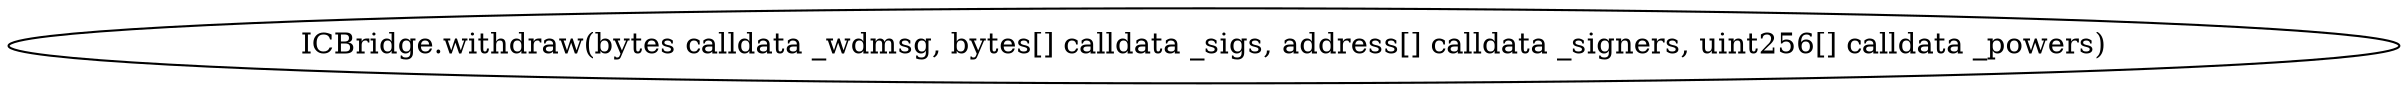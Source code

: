 digraph "" {
	graph [bb="0,0,964.37,36"];
	node [label="\N"];
	"ICBridge.withdraw(bytes calldata _wdmsg, bytes[] calldata _sigs, address[] calldata _signers, uint256[] calldata _powers)"	 [height=0.5,
		pos="482.18,18",
		width=13.394];
}

